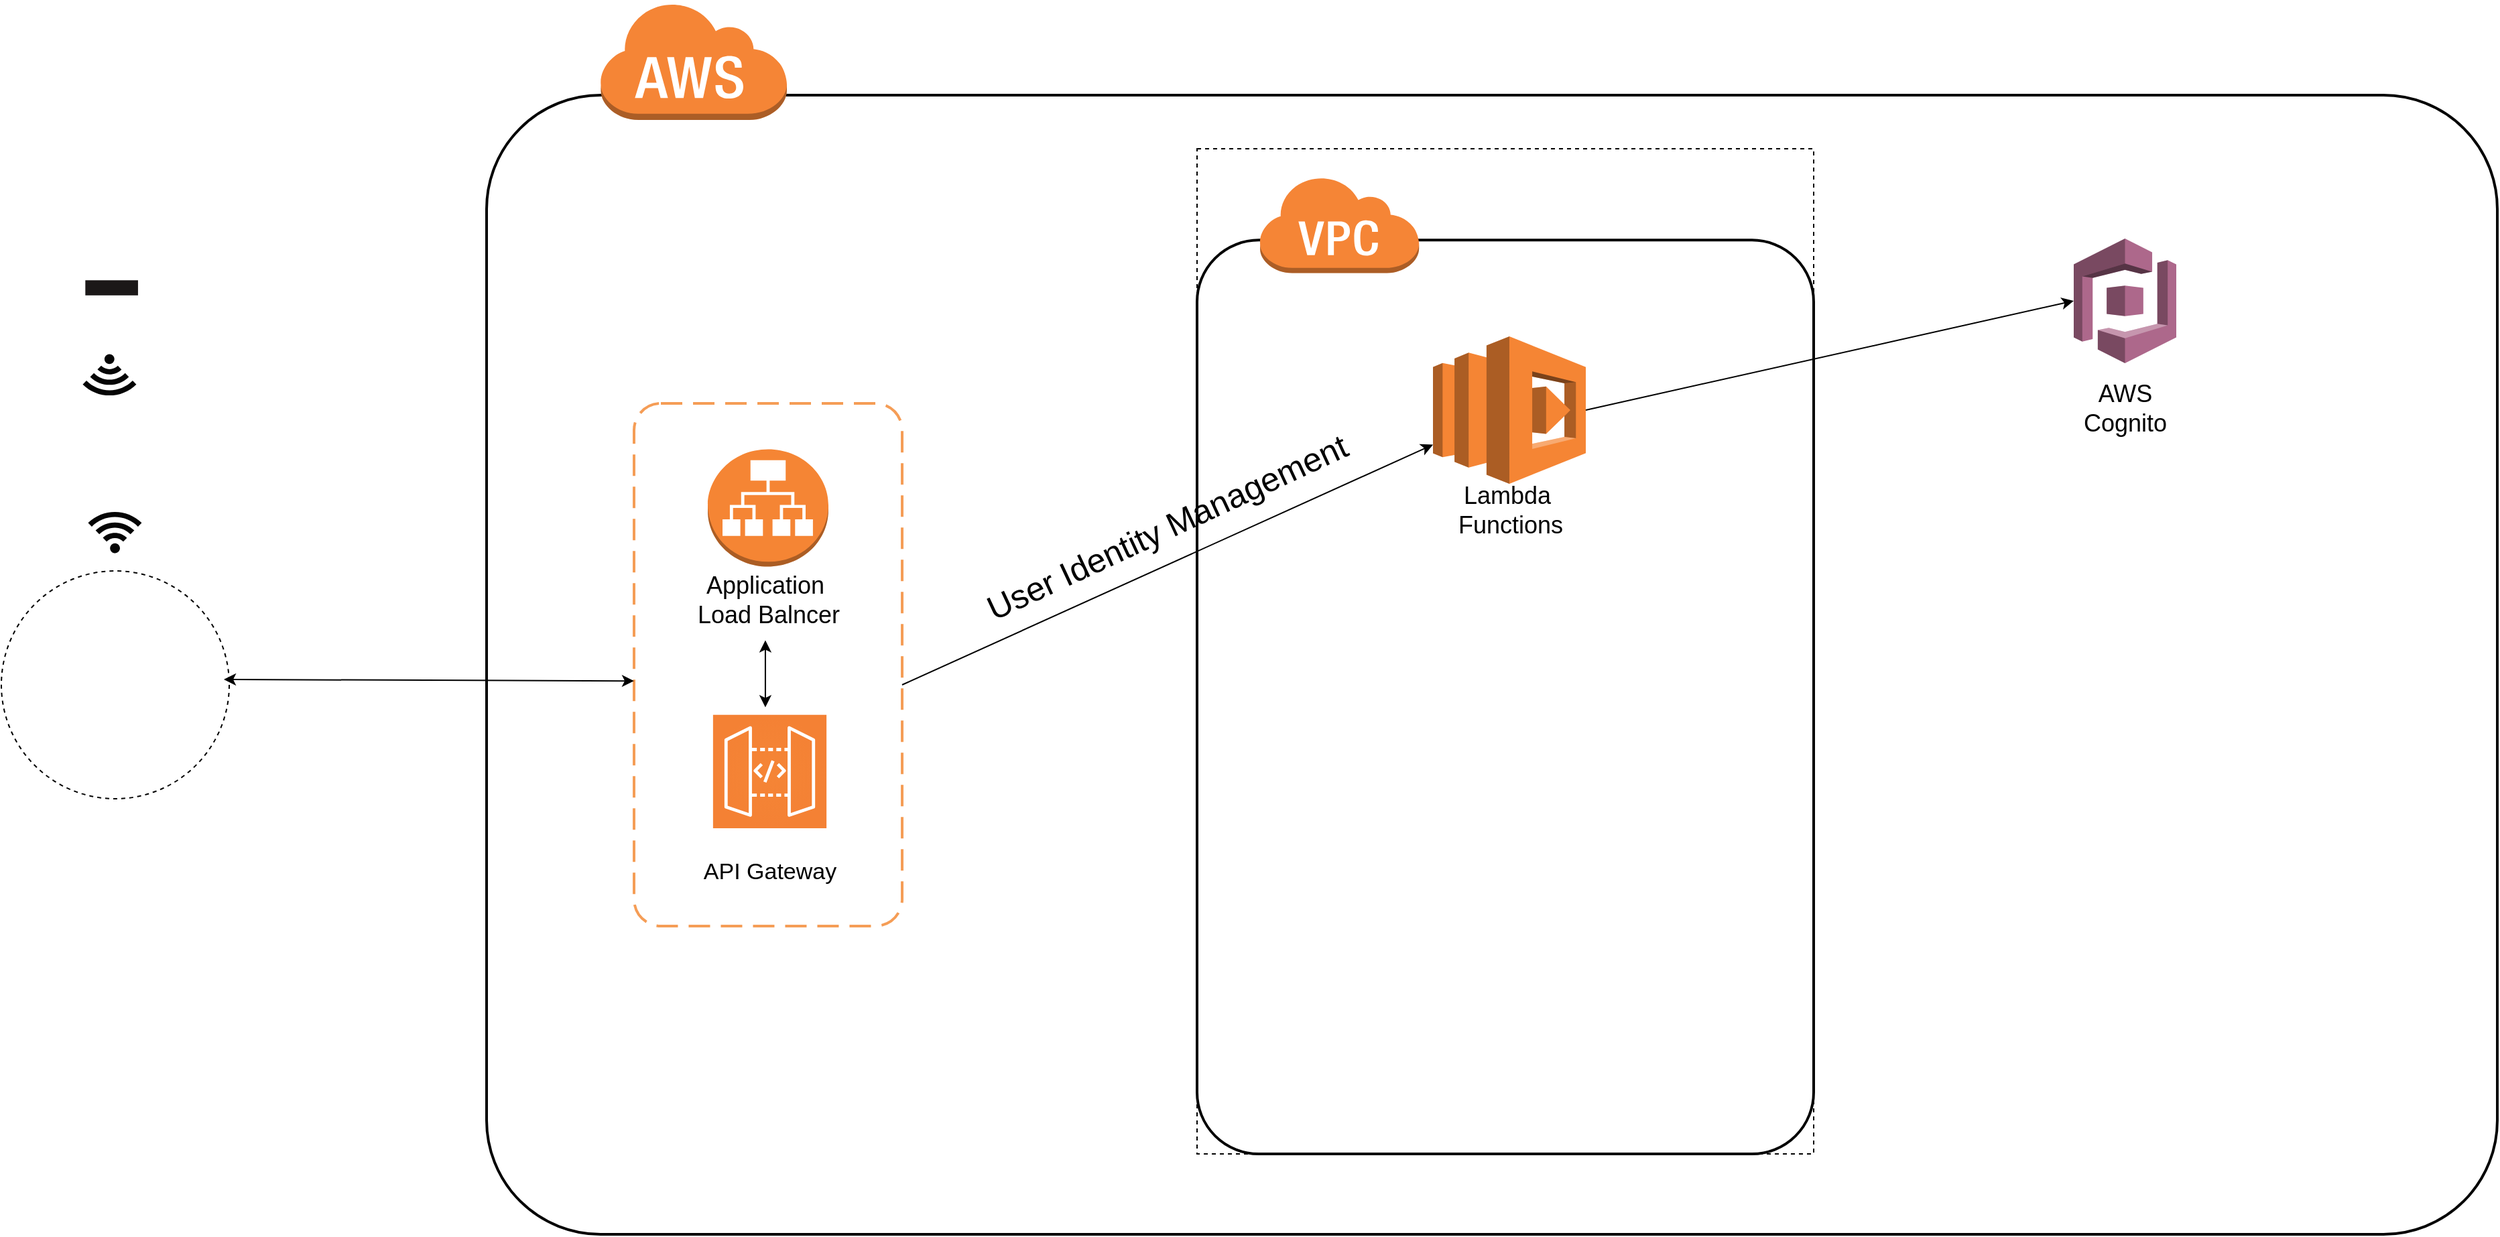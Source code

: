 <mxfile version="21.0.2" type="github">
  <diagram name="Page-1" id="oHGN7J-0XXW0CqSuOGDH">
    <mxGraphModel dx="2333" dy="2389" grid="1" gridSize="10" guides="1" tooltips="1" connect="1" arrows="1" fold="1" page="1" pageScale="1" pageWidth="827" pageHeight="1169" math="0" shadow="0">
      <root>
        <mxCell id="0" />
        <mxCell id="1" parent="0" />
        <mxCell id="KYSWxHfdA6B5Yg-FgnPo-35" value="" style="rounded=1;arcSize=10;dashed=0;fillColor=none;gradientColor=none;strokeWidth=2;" vertex="1" parent="1">
          <mxGeometry x="470" y="-250" width="1500" height="850" as="geometry" />
        </mxCell>
        <mxCell id="KYSWxHfdA6B5Yg-FgnPo-47" value="" style="rounded=1;arcSize=10;dashed=1;strokeColor=#F59D56;fillColor=none;gradientColor=none;dashPattern=8 4;strokeWidth=2;" vertex="1" parent="1">
          <mxGeometry x="580" y="-20" width="200" height="390" as="geometry" />
        </mxCell>
        <mxCell id="KYSWxHfdA6B5Yg-FgnPo-36" value="" style="dashed=0;html=1;shape=mxgraph.aws3.cloud;fillColor=#F58536;gradientColor=none;dashed=0;" vertex="1" parent="1">
          <mxGeometry x="554" y="-320" width="140" height="88.55" as="geometry" />
        </mxCell>
        <mxCell id="KYSWxHfdA6B5Yg-FgnPo-43" value="" style="group" vertex="1" connectable="0" parent="1">
          <mxGeometry x="620" y="190" width="122.5" height="180" as="geometry" />
        </mxCell>
        <mxCell id="KYSWxHfdA6B5Yg-FgnPo-41" value="&lt;font style=&quot;font-size: 17px;&quot;&gt;API Gateway&lt;/font&gt;" style="text;html=1;align=center;verticalAlign=middle;resizable=0;points=[];autosize=1;strokeColor=none;fillColor=none;" vertex="1" parent="KYSWxHfdA6B5Yg-FgnPo-43">
          <mxGeometry x="1.255" y="125.0" width="120" height="30" as="geometry" />
        </mxCell>
        <mxCell id="KYSWxHfdA6B5Yg-FgnPo-45" value="" style="sketch=0;points=[[0,0,0],[0.25,0,0],[0.5,0,0],[0.75,0,0],[1,0,0],[0,1,0],[0.25,1,0],[0.5,1,0],[0.75,1,0],[1,1,0],[0,0.25,0],[0,0.5,0],[0,0.75,0],[1,0.25,0],[1,0.5,0],[1,0.75,0]];outlineConnect=0;fontColor=#232F3E;gradientColor=#f48134;gradientDirection=radial;fillColor=#f58536;strokeColor=#ffffff;dashed=0;verticalLabelPosition=bottom;verticalAlign=top;align=center;html=1;fontSize=12;fontStyle=0;aspect=fixed;shape=mxgraph.aws4.resourceIcon;resIcon=mxgraph.aws4.api_gateway;" vertex="1" parent="KYSWxHfdA6B5Yg-FgnPo-43">
          <mxGeometry x="18.932" y="22.32" width="84.635" height="84.635" as="geometry" />
        </mxCell>
        <mxCell id="KYSWxHfdA6B5Yg-FgnPo-46" value="" style="outlineConnect=0;dashed=0;verticalLabelPosition=bottom;verticalAlign=top;align=center;html=1;shape=mxgraph.aws3.application_load_balancer;fillColor=#F58534;gradientColor=none;" vertex="1" parent="1">
          <mxGeometry x="635" y="14.25" width="90" height="87.5" as="geometry" />
        </mxCell>
        <mxCell id="KYSWxHfdA6B5Yg-FgnPo-48" value="&lt;font style=&quot;font-size: 18px;&quot;&gt;Application&amp;nbsp;&lt;br&gt;Load Balncer&lt;/font&gt;" style="text;html=1;align=center;verticalAlign=middle;resizable=0;points=[];autosize=1;strokeColor=none;fillColor=none;" vertex="1" parent="1">
          <mxGeometry x="615" y="96.75" width="130" height="60" as="geometry" />
        </mxCell>
        <mxCell id="KYSWxHfdA6B5Yg-FgnPo-15" value="" style="group" vertex="1" connectable="0" parent="1">
          <mxGeometry x="152" y="-140" width="77.44" height="90" as="geometry" />
        </mxCell>
        <mxCell id="KYSWxHfdA6B5Yg-FgnPo-12" value="" style="shape=image;verticalLabelPosition=bottom;labelBackgroundColor=default;verticalAlign=top;aspect=fixed;imageAspect=0;image=https://www.nicorette.de/sites/nicorette_de/files/nic293_logo_neu_weiss_0.png;imageBackground=#1b1818;fillStyle=solid;" vertex="1" parent="KYSWxHfdA6B5Yg-FgnPo-15">
          <mxGeometry x="18.658" y="28.125" width="39.304" height="11.262" as="geometry" />
        </mxCell>
        <mxCell id="KYSWxHfdA6B5Yg-FgnPo-14" value="" style="shape=image;html=1;verticalAlign=top;verticalLabelPosition=bottom;labelBackgroundColor=#ffffff;imageAspect=0;aspect=fixed;image=https://cdn4.iconfinder.com/data/icons/essentials-71/24/038_-_Mobile-128.png" vertex="1" parent="KYSWxHfdA6B5Yg-FgnPo-15">
          <mxGeometry width="75.87" height="75.87" as="geometry" />
        </mxCell>
        <mxCell id="KYSWxHfdA6B5Yg-FgnPo-16" value="" style="group" vertex="1" connectable="0" parent="1">
          <mxGeometry x="120" y="141.0" width="170" height="146" as="geometry" />
        </mxCell>
        <mxCell id="KYSWxHfdA6B5Yg-FgnPo-6" value="" style="group" vertex="1" connectable="0" parent="KYSWxHfdA6B5Yg-FgnPo-16">
          <mxGeometry width="170" height="146" as="geometry" />
        </mxCell>
        <mxCell id="KYSWxHfdA6B5Yg-FgnPo-2" value="" style="shape=image;html=1;verticalAlign=top;verticalLabelPosition=bottom;labelBackgroundColor=#ffffff;imageAspect=0;aspect=fixed;image=https://cdn4.iconfinder.com/data/icons/essential-app-1/16/mobile-phone-smart-screen-128.png" vertex="1" parent="KYSWxHfdA6B5Yg-FgnPo-6">
          <mxGeometry width="60" height="60" as="geometry" />
        </mxCell>
        <mxCell id="KYSWxHfdA6B5Yg-FgnPo-1" value="" style="shape=image;html=1;verticalAlign=top;verticalLabelPosition=bottom;labelBackgroundColor=#ffffff;imageAspect=0;aspect=fixed;image=https://cdn0.iconfinder.com/data/icons/logos-brands/24/logo_brand_brands_logos_apple_ios-128.png" vertex="1" parent="KYSWxHfdA6B5Yg-FgnPo-6">
          <mxGeometry x="21.562" y="17.609" width="17.812" height="17.812" as="geometry" />
        </mxCell>
        <mxCell id="KYSWxHfdA6B5Yg-FgnPo-21" value="" style="ellipse;whiteSpace=wrap;html=1;aspect=fixed;dashed=1;fillColor=none;" vertex="1" parent="KYSWxHfdA6B5Yg-FgnPo-6">
          <mxGeometry x="-12" y="-36.0" width="170" height="170" as="geometry" />
        </mxCell>
        <mxCell id="KYSWxHfdA6B5Yg-FgnPo-23" value="" style="shape=image;html=1;verticalAlign=top;verticalLabelPosition=bottom;labelBackgroundColor=#ffffff;imageAspect=0;aspect=fixed;image=https://cdn0.iconfinder.com/data/icons/analytic-investment-and-balanced-scorecard/512/162_watch_smart_watch_time_phone_android-128.png" vertex="1" parent="KYSWxHfdA6B5Yg-FgnPo-6">
          <mxGeometry x="47" y="68" width="56" height="56" as="geometry" />
        </mxCell>
        <mxCell id="KYSWxHfdA6B5Yg-FgnPo-42" value="" style="endArrow=classic;startArrow=classic;html=1;rounded=0;entryX=0;entryY=0.531;entryDx=0;entryDy=0;entryPerimeter=0;" edge="1" parent="KYSWxHfdA6B5Yg-FgnPo-6" target="KYSWxHfdA6B5Yg-FgnPo-47">
          <mxGeometry width="50" height="50" relative="1" as="geometry">
            <mxPoint x="154" y="45.0" as="sourcePoint" />
            <mxPoint x="417.6" y="44.81" as="targetPoint" />
          </mxGeometry>
        </mxCell>
        <mxCell id="KYSWxHfdA6B5Yg-FgnPo-8" value="" style="group" vertex="1" connectable="0" parent="KYSWxHfdA6B5Yg-FgnPo-16">
          <mxGeometry x="90.001" y="2.47" width="57.528" height="57.528" as="geometry" />
        </mxCell>
        <mxCell id="KYSWxHfdA6B5Yg-FgnPo-5" value="" style="shape=image;html=1;verticalAlign=top;verticalLabelPosition=bottom;labelBackgroundColor=#ffffff;imageAspect=0;aspect=fixed;image=https://cdn4.iconfinder.com/data/icons/essential-app-1/16/mobile-phone-smart-screen-128.png" vertex="1" parent="KYSWxHfdA6B5Yg-FgnPo-8">
          <mxGeometry width="57.528" height="57.528" as="geometry" />
        </mxCell>
        <mxCell id="KYSWxHfdA6B5Yg-FgnPo-4" value="" style="shape=image;html=1;verticalAlign=top;verticalLabelPosition=bottom;labelBackgroundColor=#ffffff;imageAspect=0;aspect=fixed;image=https://cdn1.iconfinder.com/data/icons/logo-s-icon-pack-collection/512/android-128.png" vertex="1" parent="KYSWxHfdA6B5Yg-FgnPo-8">
          <mxGeometry x="21.016" y="22.125" width="16.108" height="16.108" as="geometry" />
        </mxCell>
        <mxCell id="KYSWxHfdA6B5Yg-FgnPo-25" value="" style="sketch=0;aspect=fixed;pointerEvents=1;shadow=0;dashed=0;html=1;strokeColor=none;labelPosition=center;verticalLabelPosition=bottom;verticalAlign=top;align=center;fillColor=#050505;shape=mxgraph.mscae.enterprise.wireless_connection;rotation=-90;" vertex="1" parent="1">
          <mxGeometry x="175.92" y="55" width="33.6" height="40" as="geometry" />
        </mxCell>
        <mxCell id="KYSWxHfdA6B5Yg-FgnPo-26" value="" style="sketch=0;aspect=fixed;pointerEvents=1;shadow=0;dashed=0;html=1;strokeColor=none;labelPosition=center;verticalLabelPosition=bottom;verticalAlign=top;align=center;fillColor=#050505;shape=mxgraph.mscae.enterprise.wireless_connection;rotation=90;" vertex="1" parent="1">
          <mxGeometry x="171.92" y="-60.0" width="33.6" height="40" as="geometry" />
        </mxCell>
        <mxCell id="KYSWxHfdA6B5Yg-FgnPo-29" value="" style="shape=image;verticalLabelPosition=bottom;labelBackgroundColor=default;verticalAlign=top;aspect=fixed;imageAspect=0;image=https://eshop.sectron.cz//UserFiles/Image/1585041328ble-01.jpg;" vertex="1" parent="1">
          <mxGeometry x="156.72" y="-15" width="70" height="70" as="geometry" />
        </mxCell>
        <mxCell id="KYSWxHfdA6B5Yg-FgnPo-44" value="" style="shape=image;verticalLabelPosition=bottom;labelBackgroundColor=default;verticalAlign=top;aspect=fixed;imageAspect=0;image=https://cdn-icons-png.flaticon.com/512/1652/1652335.png;" vertex="1" parent="1">
          <mxGeometry x="344" y="105" width="91" height="91" as="geometry" />
        </mxCell>
        <mxCell id="KYSWxHfdA6B5Yg-FgnPo-55" value="" style="endArrow=classic;startArrow=classic;html=1;rounded=0;" edge="1" parent="1">
          <mxGeometry width="50" height="50" relative="1" as="geometry">
            <mxPoint x="677.96" y="206.75" as="sourcePoint" />
            <mxPoint x="677.96" y="156.75" as="targetPoint" />
          </mxGeometry>
        </mxCell>
        <mxCell id="KYSWxHfdA6B5Yg-FgnPo-62" value="" style="group;dashed=1;strokeColor=default;" vertex="1" connectable="0" parent="1">
          <mxGeometry x="1000" y="-210" width="460" height="750" as="geometry" />
        </mxCell>
        <mxCell id="KYSWxHfdA6B5Yg-FgnPo-60" value="" style="rounded=1;arcSize=10;dashed=0;fillColor=none;gradientColor=none;strokeWidth=2;" vertex="1" parent="KYSWxHfdA6B5Yg-FgnPo-62">
          <mxGeometry y="68.182" width="460.0" height="681.818" as="geometry" />
        </mxCell>
        <mxCell id="KYSWxHfdA6B5Yg-FgnPo-61" value="" style="dashed=0;html=1;shape=mxgraph.aws3.virtual_private_cloud;fillColor=#F58536;gradientColor=none;dashed=0;" vertex="1" parent="KYSWxHfdA6B5Yg-FgnPo-62">
          <mxGeometry x="46" y="20" width="119.6" height="72.73" as="geometry" />
        </mxCell>
        <mxCell id="KYSWxHfdA6B5Yg-FgnPo-65" value="" style="outlineConnect=0;dashed=0;verticalLabelPosition=bottom;verticalAlign=top;align=center;html=1;shape=mxgraph.aws3.lambda;fillColor=#F58534;gradientColor=none;" vertex="1" parent="KYSWxHfdA6B5Yg-FgnPo-62">
          <mxGeometry x="176" y="140" width="114" height="110" as="geometry" />
        </mxCell>
        <mxCell id="KYSWxHfdA6B5Yg-FgnPo-66" value="&lt;span style=&quot;font-size: 18px;&quot;&gt;Lambda&lt;br&gt;&amp;nbsp;Functions&lt;/span&gt;" style="text;html=1;align=center;verticalAlign=middle;resizable=0;points=[];autosize=1;strokeColor=none;fillColor=none;" vertex="1" parent="KYSWxHfdA6B5Yg-FgnPo-62">
          <mxGeometry x="176" y="240" width="110" height="60" as="geometry" />
        </mxCell>
        <mxCell id="KYSWxHfdA6B5Yg-FgnPo-67" value="&lt;font style=&quot;font-size: 25px;&quot;&gt;User Identity Management&amp;nbsp;&lt;/font&gt;" style="text;html=1;align=center;verticalAlign=middle;resizable=0;points=[];autosize=1;strokeColor=none;fillColor=none;rotation=-25;" vertex="1" parent="KYSWxHfdA6B5Yg-FgnPo-62">
          <mxGeometry x="-180" y="260" width="320" height="40" as="geometry" />
        </mxCell>
        <mxCell id="KYSWxHfdA6B5Yg-FgnPo-64" value="" style="endArrow=classic;html=1;rounded=0;" edge="1" parent="1" target="KYSWxHfdA6B5Yg-FgnPo-65">
          <mxGeometry width="50" height="50" relative="1" as="geometry">
            <mxPoint x="780" y="190" as="sourcePoint" />
            <mxPoint x="830" y="140" as="targetPoint" />
          </mxGeometry>
        </mxCell>
        <mxCell id="KYSWxHfdA6B5Yg-FgnPo-69" value="" style="endArrow=classic;html=1;rounded=0;entryX=0;entryY=0.5;entryDx=0;entryDy=0;entryPerimeter=0;" edge="1" parent="1" target="KYSWxHfdA6B5Yg-FgnPo-70">
          <mxGeometry width="50" height="50" relative="1" as="geometry">
            <mxPoint x="1290" y="-15" as="sourcePoint" />
            <mxPoint x="1686" y="-194" as="targetPoint" />
          </mxGeometry>
        </mxCell>
        <mxCell id="KYSWxHfdA6B5Yg-FgnPo-70" value="" style="outlineConnect=0;dashed=0;verticalLabelPosition=bottom;verticalAlign=top;align=center;html=1;shape=mxgraph.aws3.cognito;fillColor=#AD688B;gradientColor=none;" vertex="1" parent="1">
          <mxGeometry x="1654" y="-143" width="76.5" height="93" as="geometry" />
        </mxCell>
        <mxCell id="KYSWxHfdA6B5Yg-FgnPo-71" value="&lt;span style=&quot;font-size: 18px;&quot;&gt;AWS &lt;br&gt;Cognito&lt;/span&gt;" style="text;html=1;align=center;verticalAlign=middle;resizable=0;points=[];autosize=1;strokeColor=none;fillColor=none;" vertex="1" parent="1">
          <mxGeometry x="1647.25" y="-45.75" width="90" height="60" as="geometry" />
        </mxCell>
      </root>
    </mxGraphModel>
  </diagram>
</mxfile>

